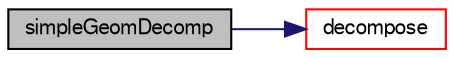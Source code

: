 digraph "simpleGeomDecomp"
{
  bgcolor="transparent";
  edge [fontname="FreeSans",fontsize="10",labelfontname="FreeSans",labelfontsize="10"];
  node [fontname="FreeSans",fontsize="10",shape=record];
  rankdir="LR";
  Node0 [label="simpleGeomDecomp",height=0.2,width=0.4,color="black", fillcolor="grey75", style="filled", fontcolor="black"];
  Node0 -> Node1 [color="midnightblue",fontsize="10",style="solid",fontname="FreeSans"];
  Node1 [label="decompose",height=0.2,width=0.4,color="red",URL="$a28622.html#affc7e024c15a126f3e6a126610c85ef9",tooltip="Like decompose but with uniform weights on the points. "];
}
